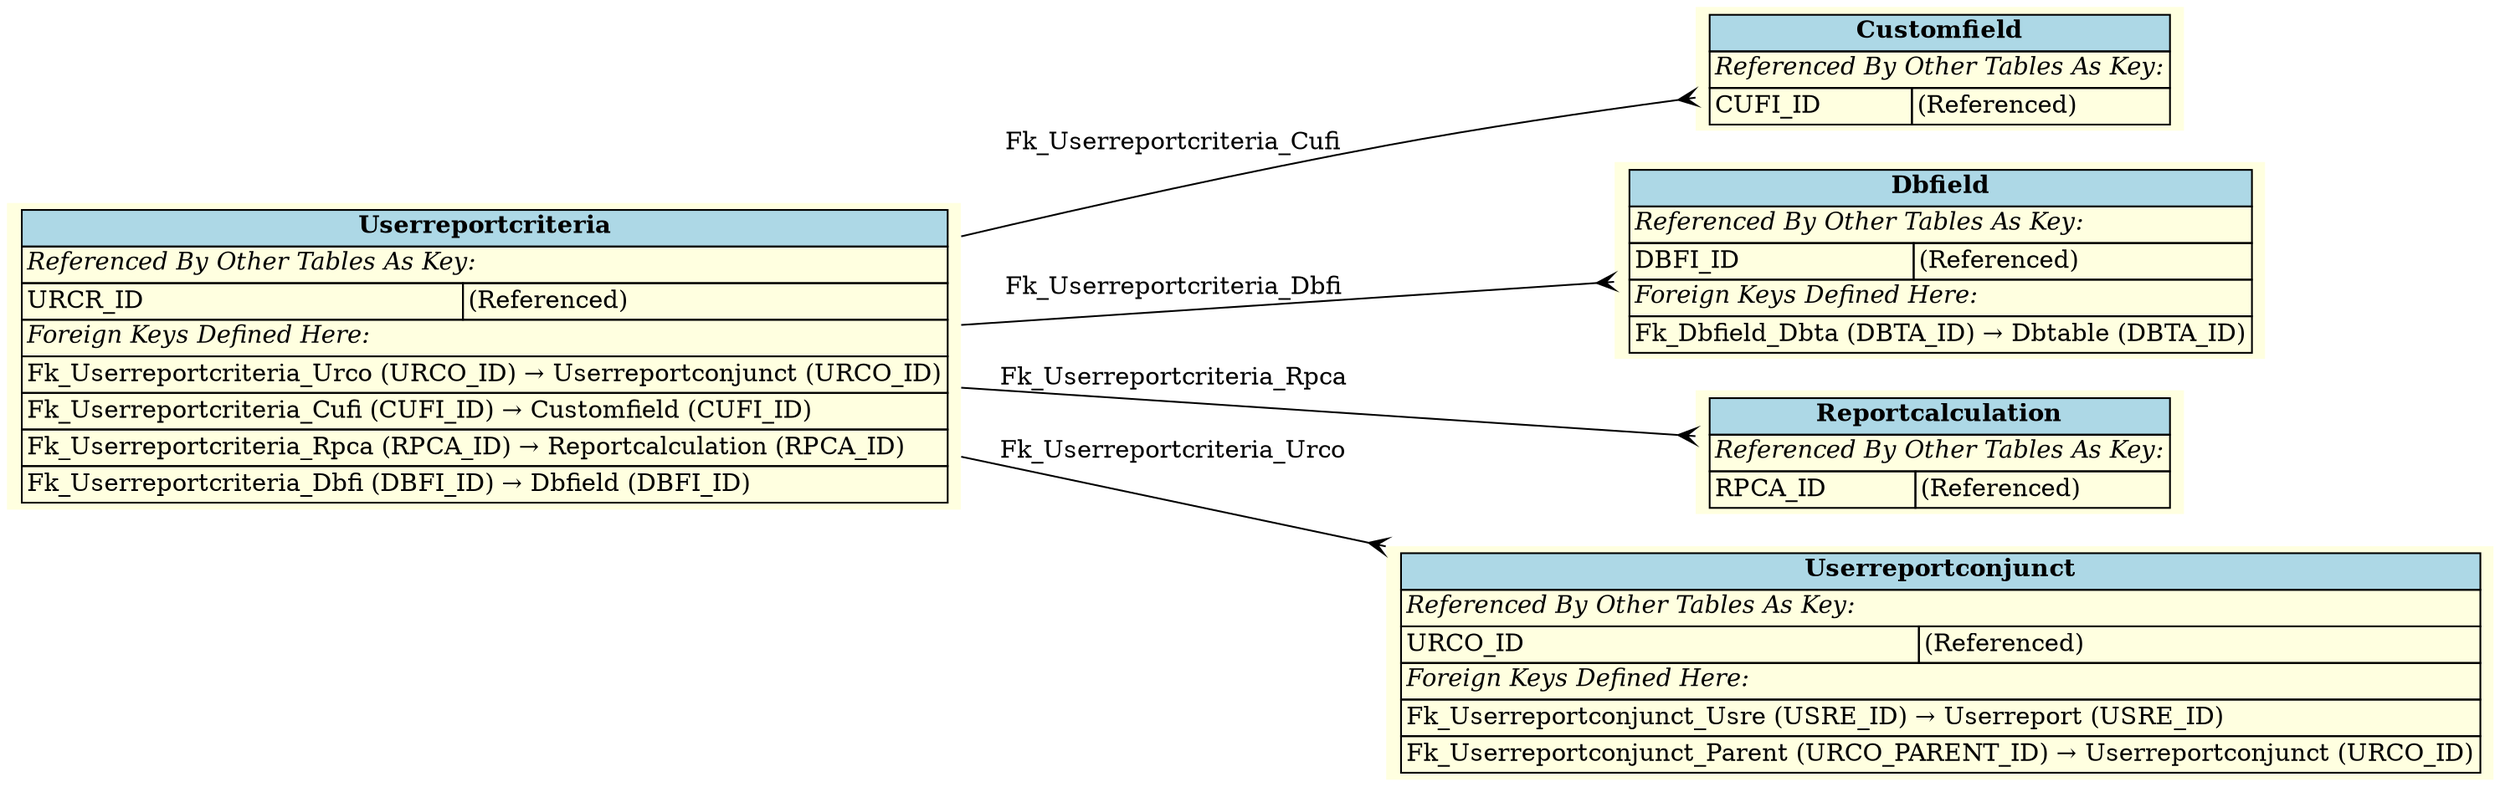 digraph ERD {
  rankdir=LR;
  node [shape=plaintext, style=filled, fillcolor=lightyellow];
  edge [arrowhead=crow, arrowtail=none, dir=both, labelfontsize=10];

  "Userreportcriteria" [
    label=<
    <TABLE BORDER="0" CELLBORDER="1" CELLSPACING="0" BGCOLOR="lightyellow">
      <TR><TD COLSPAN="2" BGCOLOR="lightblue"><B>Userreportcriteria</B></TD></TR>
      <TR><TD COLSPAN="2" ALIGN="LEFT"><I>Referenced By Other Tables As Key:</I></TD></TR>
      <TR><TD ALIGN="LEFT">URCR_ID</TD><TD ALIGN="LEFT">(Referenced)</TD></TR>
      <TR><TD COLSPAN="2" ALIGN="LEFT"><I>Foreign Keys Defined Here:</I></TD></TR>
      <TR><TD ALIGN="LEFT" COLSPAN="2">Fk_Userreportcriteria_Urco (URCO_ID) &rarr; Userreportconjunct (URCO_ID)</TD></TR>
      <TR><TD ALIGN="LEFT" COLSPAN="2">Fk_Userreportcriteria_Cufi (CUFI_ID) &rarr; Customfield (CUFI_ID)</TD></TR>
      <TR><TD ALIGN="LEFT" COLSPAN="2">Fk_Userreportcriteria_Rpca (RPCA_ID) &rarr; Reportcalculation (RPCA_ID)</TD></TR>
      <TR><TD ALIGN="LEFT" COLSPAN="2">Fk_Userreportcriteria_Dbfi (DBFI_ID) &rarr; Dbfield (DBFI_ID)</TD></TR>
    </TABLE>
    >
  ];

  "Customfield" [
    label=<
    <TABLE BORDER="0" CELLBORDER="1" CELLSPACING="0" BGCOLOR="lightyellow">
      <TR><TD COLSPAN="2" BGCOLOR="lightblue"><B>Customfield</B></TD></TR>
      <TR><TD COLSPAN="2" ALIGN="LEFT"><I>Referenced By Other Tables As Key:</I></TD></TR>
      <TR><TD ALIGN="LEFT">CUFI_ID</TD><TD ALIGN="LEFT">(Referenced)</TD></TR>
    </TABLE>
    >
  ];

  "Dbfield" [
    label=<
    <TABLE BORDER="0" CELLBORDER="1" CELLSPACING="0" BGCOLOR="lightyellow">
      <TR><TD COLSPAN="2" BGCOLOR="lightblue"><B>Dbfield</B></TD></TR>
      <TR><TD COLSPAN="2" ALIGN="LEFT"><I>Referenced By Other Tables As Key:</I></TD></TR>
      <TR><TD ALIGN="LEFT">DBFI_ID</TD><TD ALIGN="LEFT">(Referenced)</TD></TR>
      <TR><TD COLSPAN="2" ALIGN="LEFT"><I>Foreign Keys Defined Here:</I></TD></TR>
      <TR><TD ALIGN="LEFT" COLSPAN="2">Fk_Dbfield_Dbta (DBTA_ID) &rarr; Dbtable (DBTA_ID)</TD></TR>
    </TABLE>
    >
  ];

  "Reportcalculation" [
    label=<
    <TABLE BORDER="0" CELLBORDER="1" CELLSPACING="0" BGCOLOR="lightyellow">
      <TR><TD COLSPAN="2" BGCOLOR="lightblue"><B>Reportcalculation</B></TD></TR>
      <TR><TD COLSPAN="2" ALIGN="LEFT"><I>Referenced By Other Tables As Key:</I></TD></TR>
      <TR><TD ALIGN="LEFT">RPCA_ID</TD><TD ALIGN="LEFT">(Referenced)</TD></TR>
    </TABLE>
    >
  ];

  "Userreportconjunct" [
    label=<
    <TABLE BORDER="0" CELLBORDER="1" CELLSPACING="0" BGCOLOR="lightyellow">
      <TR><TD COLSPAN="2" BGCOLOR="lightblue"><B>Userreportconjunct</B></TD></TR>
      <TR><TD COLSPAN="2" ALIGN="LEFT"><I>Referenced By Other Tables As Key:</I></TD></TR>
      <TR><TD ALIGN="LEFT">URCO_ID</TD><TD ALIGN="LEFT">(Referenced)</TD></TR>
      <TR><TD COLSPAN="2" ALIGN="LEFT"><I>Foreign Keys Defined Here:</I></TD></TR>
      <TR><TD ALIGN="LEFT" COLSPAN="2">Fk_Userreportconjunct_Usre (USRE_ID) &rarr; Userreport (USRE_ID)</TD></TR>
      <TR><TD ALIGN="LEFT" COLSPAN="2">Fk_Userreportconjunct_Parent (URCO_PARENT_ID) &rarr; Userreportconjunct (URCO_ID)</TD></TR>
    </TABLE>
    >
  ];

  "Userreportcriteria" -> "Customfield" [label=" Fk_Userreportcriteria_Cufi "];
  "Userreportcriteria" -> "Dbfield" [label=" Fk_Userreportcriteria_Dbfi "];
  "Userreportcriteria" -> "Reportcalculation" [label=" Fk_Userreportcriteria_Rpca "];
  "Userreportcriteria" -> "Userreportconjunct" [label=" Fk_Userreportcriteria_Urco "];
}
